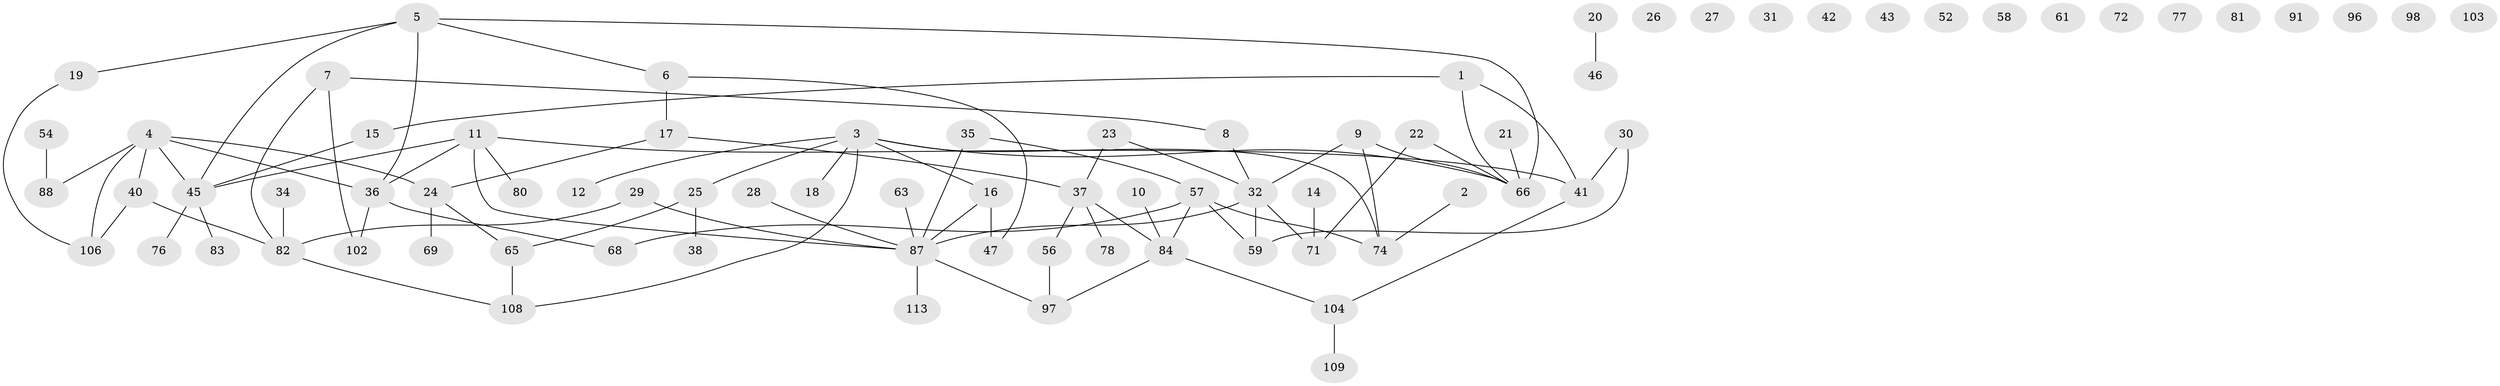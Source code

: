 // original degree distribution, {3: 0.14912280701754385, 1: 0.22807017543859648, 5: 0.07894736842105263, 6: 0.017543859649122806, 2: 0.32456140350877194, 4: 0.08771929824561403, 0: 0.11403508771929824}
// Generated by graph-tools (version 1.1) at 2025/41/03/06/25 10:41:23]
// undirected, 79 vertices, 89 edges
graph export_dot {
graph [start="1"]
  node [color=gray90,style=filled];
  1 [super="+101"];
  2;
  3 [super="+51"];
  4 [super="+50"];
  5 [super="+107"];
  6 [super="+62"];
  7 [super="+95"];
  8;
  9 [super="+13"];
  10;
  11 [super="+33"];
  12;
  14 [super="+53"];
  15;
  16 [super="+44"];
  17 [super="+70"];
  18;
  19;
  20;
  21;
  22;
  23 [super="+64"];
  24 [super="+67"];
  25 [super="+49"];
  26;
  27;
  28;
  29;
  30;
  31;
  32 [super="+39"];
  34;
  35;
  36 [super="+94"];
  37 [super="+100"];
  38;
  40 [super="+60"];
  41;
  42;
  43;
  45 [super="+48"];
  46;
  47;
  52 [super="+93"];
  54 [super="+55"];
  56;
  57 [super="+90"];
  58;
  59 [super="+75"];
  61;
  63 [super="+79"];
  65 [super="+89"];
  66 [super="+73"];
  68;
  69;
  71;
  72;
  74 [super="+92"];
  76;
  77;
  78;
  80;
  81 [super="+111"];
  82 [super="+86"];
  83 [super="+85"];
  84 [super="+110"];
  87 [super="+105"];
  88;
  91;
  96;
  97 [super="+99"];
  98;
  102 [super="+114"];
  103;
  104 [super="+112"];
  106;
  108;
  109;
  113;
  1 -- 15;
  1 -- 41;
  1 -- 66;
  2 -- 74;
  3 -- 16;
  3 -- 18;
  3 -- 25;
  3 -- 66;
  3 -- 108;
  3 -- 74;
  3 -- 12;
  4 -- 24;
  4 -- 45;
  4 -- 88;
  4 -- 106;
  4 -- 40;
  4 -- 36;
  5 -- 6;
  5 -- 66;
  5 -- 19;
  5 -- 45;
  5 -- 36;
  6 -- 47;
  6 -- 17;
  7 -- 8;
  7 -- 82;
  7 -- 102;
  8 -- 32;
  9 -- 74;
  9 -- 32;
  9 -- 66;
  10 -- 84;
  11 -- 41;
  11 -- 80;
  11 -- 87;
  11 -- 36;
  11 -- 45;
  14 -- 71;
  15 -- 45;
  16 -- 47;
  16 -- 87;
  17 -- 37;
  17 -- 24;
  19 -- 106;
  20 -- 46;
  21 -- 66;
  22 -- 71;
  22 -- 66;
  23 -- 32;
  23 -- 37;
  24 -- 65;
  24 -- 69;
  25 -- 65;
  25 -- 38;
  28 -- 87;
  29 -- 82;
  29 -- 87;
  30 -- 41;
  30 -- 59;
  32 -- 71;
  32 -- 87;
  32 -- 59;
  34 -- 82;
  35 -- 57;
  35 -- 87;
  36 -- 102;
  36 -- 68;
  37 -- 56;
  37 -- 78;
  37 -- 84;
  40 -- 82;
  40 -- 106;
  41 -- 104;
  45 -- 76;
  45 -- 83;
  54 -- 88;
  56 -- 97;
  57 -- 59;
  57 -- 68;
  57 -- 84;
  57 -- 74;
  63 -- 87;
  65 -- 108;
  82 -- 108;
  84 -- 97;
  84 -- 104;
  87 -- 113;
  87 -- 97;
  104 -- 109;
}
